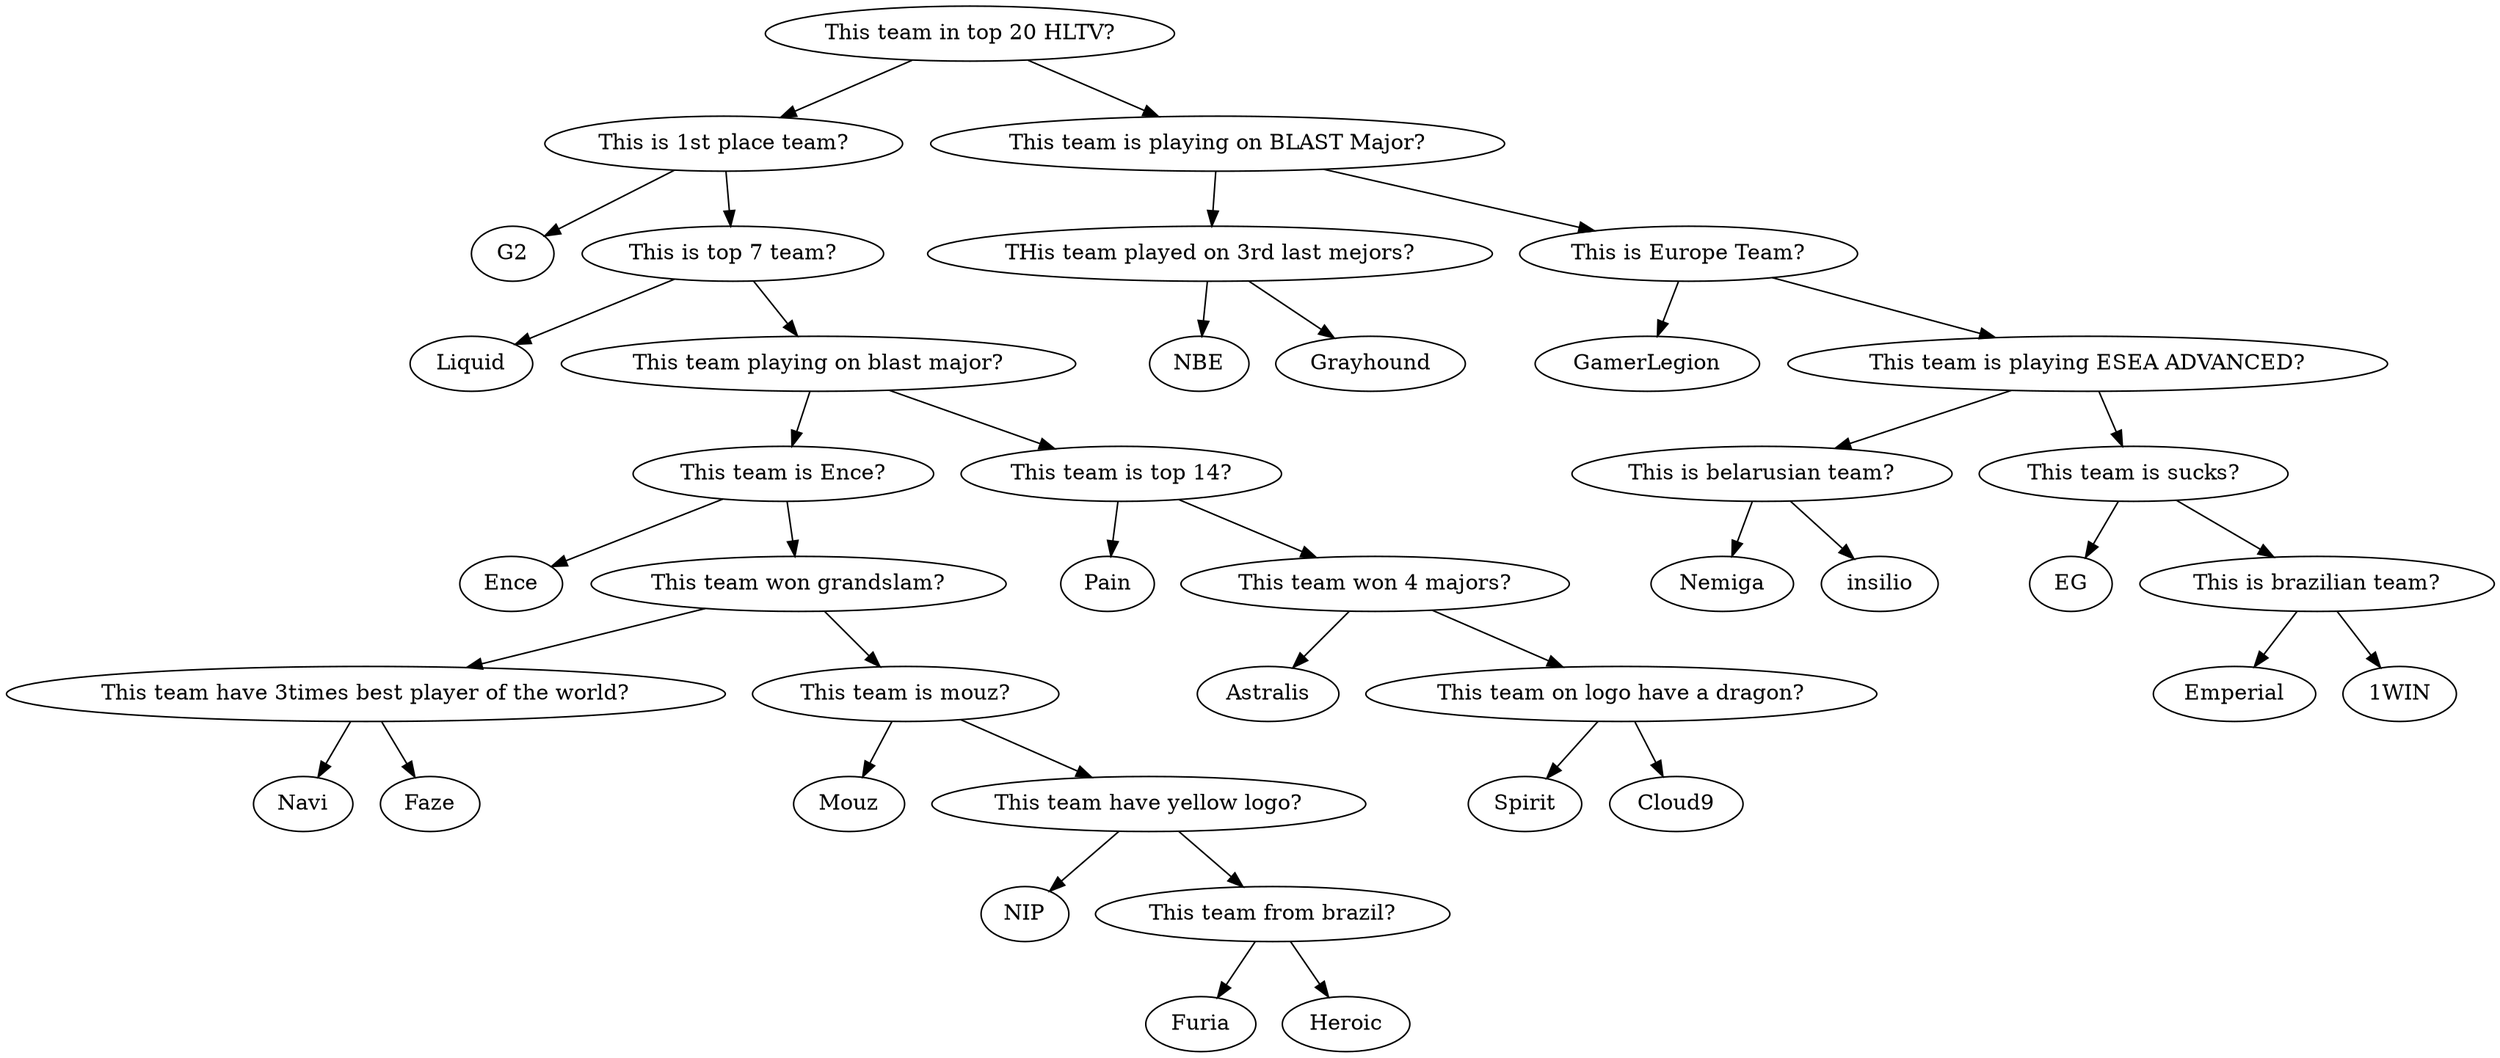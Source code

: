 digraph G {
"This team in top 20 HLTV?
"-> "This is 1st place team?
"
"This is 1st place team?
"-> "G2
"
"This is 1st place team?
"-> "This is top 7 team?
"
"This is top 7 team?
"-> "Liquid
"
"This is top 7 team?
"-> "This team playing on blast major?
"
"This team playing on blast major?
"-> "This team is Ence?
"
"This team is Ence?
"-> "Ence
"
"This team is Ence?
"-> "This team won grandslam?
"
"This team won grandslam?
"-> "This team have 3times best player of the world?
"
"This team have 3times best player of the world?
"-> "Navi
"
"This team have 3times best player of the world?
"-> "Faze
"
"This team won grandslam?
"-> "This team is mouz?
"
"This team is mouz?
"-> "Mouz
"
"This team is mouz?
"-> "This team have yellow logo?
"
"This team have yellow logo?
"-> "NIP
"
"This team have yellow logo?
"-> "This team from brazil?
"
"This team from brazil?
"-> "Furia
"
"This team from brazil?
"-> "Heroic
"
"This team playing on blast major?
"-> "This team is top 14?
"
"This team is top 14?
"-> "Pain
"
"This team is top 14?
"-> "This team won 4 majors?
"
"This team won 4 majors?
"-> "Astralis
"
"This team won 4 majors?
"-> "This team on logo have a dragon?
"
"This team on logo have a dragon?
"-> "Spirit
"
"This team on logo have a dragon?
"-> "Cloud9
"
"This team in top 20 HLTV?
"-> "This team is playing on BLAST Major?
"
"This team is playing on BLAST Major?
"-> "THis team played on 3rd last mejors?
"
"THis team played on 3rd last mejors?
"-> "NBE
"
"THis team played on 3rd last mejors?
"-> "Grayhound
"
"This team is playing on BLAST Major?
"-> "This is Europe Team?
"
"This is Europe Team?
"-> "GamerLegion
"
"This is Europe Team?
"-> "This team is playing ESEA ADVANCED?
"
"This team is playing ESEA ADVANCED?
"-> "This is belarusian team?
"
"This is belarusian team?
"-> "Nemiga
"
"This is belarusian team?
"-> "insilio
"
"This team is playing ESEA ADVANCED?
"-> "This team is sucks?
"
"This team is sucks?
"-> "EG
"
"This team is sucks?
"-> "This is brazilian team?
"
"This is brazilian team?
"-> "Emperial
"
"This is brazilian team?
"-> "1WIN
"
}
